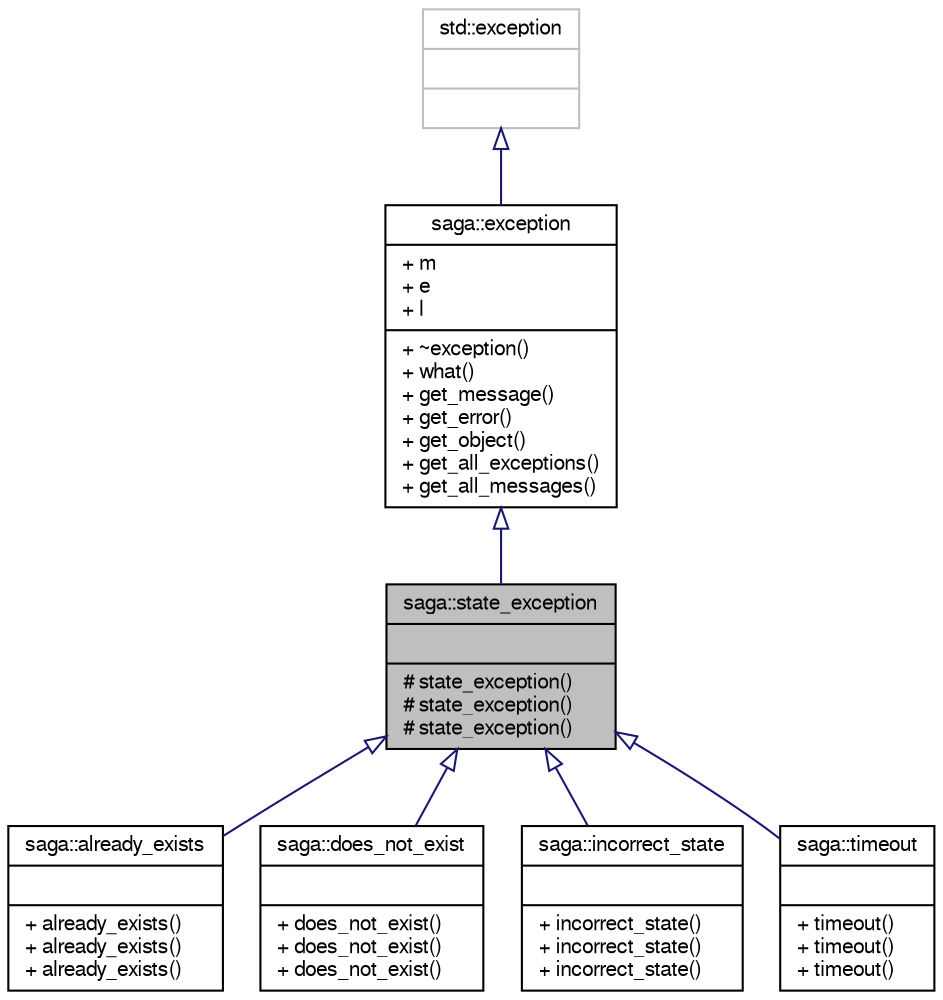 digraph G
{
  bgcolor="transparent";
  edge [fontname="FreeSans",fontsize="10",labelfontname="FreeSans",labelfontsize="10"];
  node [fontname="FreeSans",fontsize="10",shape=record];
  Node1 [label="{saga::state_exception\n||# state_exception()\l# state_exception()\l# state_exception()\l}",height=0.2,width=0.4,color="black", fillcolor="grey75", style="filled" fontcolor="black"];
  Node2 -> Node1 [dir="back",color="midnightblue",fontsize="10",style="solid",arrowtail="onormal",fontname="FreeSans"];
  Node2 [label="{saga::exception\n|+ m\l+ e\l+ l\l|+ ~exception()\l+ what()\l+ get_message()\l+ get_error()\l+ get_object()\l+ get_all_exceptions()\l+ get_all_messages()\l}",height=0.2,width=0.4,color="black",URL="$classsaga_1_1exception.html"];
  Node3 -> Node2 [dir="back",color="midnightblue",fontsize="10",style="solid",arrowtail="onormal",fontname="FreeSans"];
  Node3 [label="{std::exception\n||}",height=0.2,width=0.4,color="grey75",tooltip="STL class."];
  Node1 -> Node4 [dir="back",color="midnightblue",fontsize="10",style="solid",arrowtail="onormal",fontname="FreeSans"];
  Node4 [label="{saga::already_exists\n||+ already_exists()\l+ already_exists()\l+ already_exists()\l}",height=0.2,width=0.4,color="black",URL="$classsaga_1_1already__exists.html"];
  Node1 -> Node5 [dir="back",color="midnightblue",fontsize="10",style="solid",arrowtail="onormal",fontname="FreeSans"];
  Node5 [label="{saga::does_not_exist\n||+ does_not_exist()\l+ does_not_exist()\l+ does_not_exist()\l}",height=0.2,width=0.4,color="black",URL="$classsaga_1_1does__not__exist.html"];
  Node1 -> Node6 [dir="back",color="midnightblue",fontsize="10",style="solid",arrowtail="onormal",fontname="FreeSans"];
  Node6 [label="{saga::incorrect_state\n||+ incorrect_state()\l+ incorrect_state()\l+ incorrect_state()\l}",height=0.2,width=0.4,color="black",URL="$classsaga_1_1incorrect__state.html"];
  Node1 -> Node7 [dir="back",color="midnightblue",fontsize="10",style="solid",arrowtail="onormal",fontname="FreeSans"];
  Node7 [label="{saga::timeout\n||+ timeout()\l+ timeout()\l+ timeout()\l}",height=0.2,width=0.4,color="black",URL="$classsaga_1_1timeout.html"];
}
